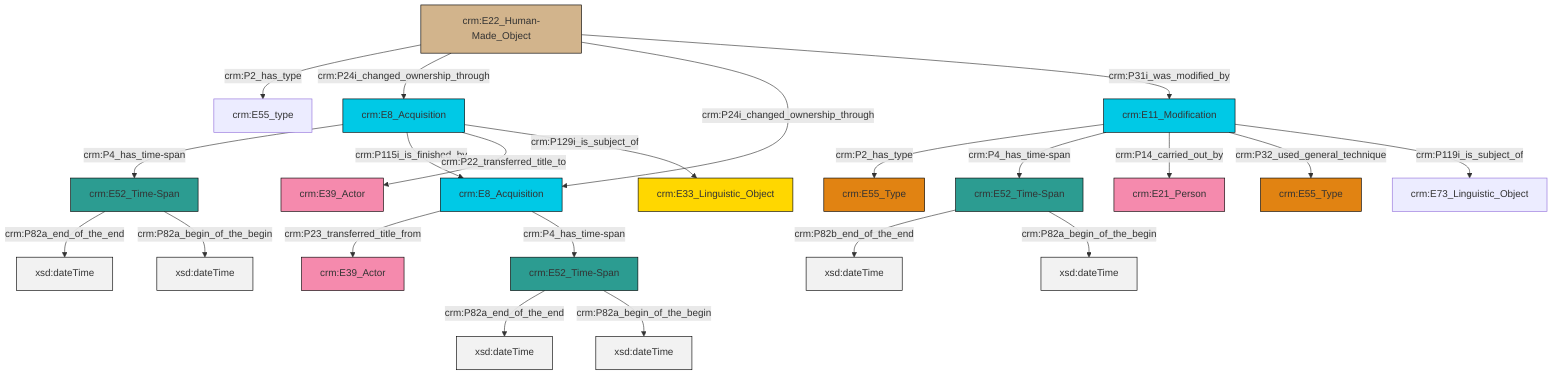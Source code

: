 graph TD
classDef Literal fill:#f2f2f2,stroke:#000000;
classDef CRM_Entity fill:#FFFFFF,stroke:#000000;
classDef Temporal_Entity fill:#00C9E6, stroke:#000000;
classDef Type fill:#E18312, stroke:#000000;
classDef Time-Span fill:#2C9C91, stroke:#000000;
classDef Appellation fill:#FFEB7F, stroke:#000000;
classDef Place fill:#008836, stroke:#000000;
classDef Persistent_Item fill:#B266B2, stroke:#000000;
classDef Conceptual_Object fill:#FFD700, stroke:#000000;
classDef Physical_Thing fill:#D2B48C, stroke:#000000;
classDef Actor fill:#f58aad, stroke:#000000;
classDef PC_Classes fill:#4ce600, stroke:#000000;
classDef Multi fill:#cccccc,stroke:#000000;

0["crm:E52_Time-Span"]:::Time-Span -->|crm:P82a_end_of_the_end| 1[xsd:dateTime]:::Literal
2["crm:E52_Time-Span"]:::Time-Span -->|crm:P82a_end_of_the_end| 3[xsd:dateTime]:::Literal
2["crm:E52_Time-Span"]:::Time-Span -->|crm:P82a_begin_of_the_begin| 4[xsd:dateTime]:::Literal
9["crm:E11_Modification"]:::Temporal_Entity -->|crm:P2_has_type| 10["crm:E55_Type"]:::Type
7["crm:E22_Human-Made_Object"]:::Physical_Thing -->|crm:P2_has_type| 11["crm:E55_type"]:::Default
20["crm:E8_Acquisition"]:::Temporal_Entity -->|crm:P4_has_time-span| 0["crm:E52_Time-Span"]:::Time-Span
21["crm:E8_Acquisition"]:::Temporal_Entity -->|crm:P23_transferred_title_from| 5["crm:E39_Actor"]:::Actor
7["crm:E22_Human-Made_Object"]:::Physical_Thing -->|crm:P24i_changed_ownership_through| 20["crm:E8_Acquisition"]:::Temporal_Entity
7["crm:E22_Human-Made_Object"]:::Physical_Thing -->|crm:P24i_changed_ownership_through| 21["crm:E8_Acquisition"]:::Temporal_Entity
9["crm:E11_Modification"]:::Temporal_Entity -->|crm:P4_has_time-span| 22["crm:E52_Time-Span"]:::Time-Span
7["crm:E22_Human-Made_Object"]:::Physical_Thing -->|crm:P31i_was_modified_by| 9["crm:E11_Modification"]:::Temporal_Entity
9["crm:E11_Modification"]:::Temporal_Entity -->|crm:P14_carried_out_by| 18["crm:E21_Person"]:::Actor
0["crm:E52_Time-Span"]:::Time-Span -->|crm:P82a_begin_of_the_begin| 27[xsd:dateTime]:::Literal
9["crm:E11_Modification"]:::Temporal_Entity -->|crm:P32_used_general_technique| 16["crm:E55_Type"]:::Type
9["crm:E11_Modification"]:::Temporal_Entity -->|crm:P119i_is_subject_of| 30["crm:E73_Linguistic_Object"]:::Default
21["crm:E8_Acquisition"]:::Temporal_Entity -->|crm:P4_has_time-span| 2["crm:E52_Time-Span"]:::Time-Span
22["crm:E52_Time-Span"]:::Time-Span -->|crm:P82b_end_of_the_end| 32[xsd:dateTime]:::Literal
22["crm:E52_Time-Span"]:::Time-Span -->|crm:P82a_begin_of_the_begin| 34[xsd:dateTime]:::Literal
20["crm:E8_Acquisition"]:::Temporal_Entity -->|crm:P115i_is_finished_by| 21["crm:E8_Acquisition"]:::Temporal_Entity
20["crm:E8_Acquisition"]:::Temporal_Entity -->|crm:P22_transferred_title_to| 13["crm:E39_Actor"]:::Actor
20["crm:E8_Acquisition"]:::Temporal_Entity -->|crm:P129i_is_subject_of| 23["crm:E33_Linguistic_Object"]:::Conceptual_Object